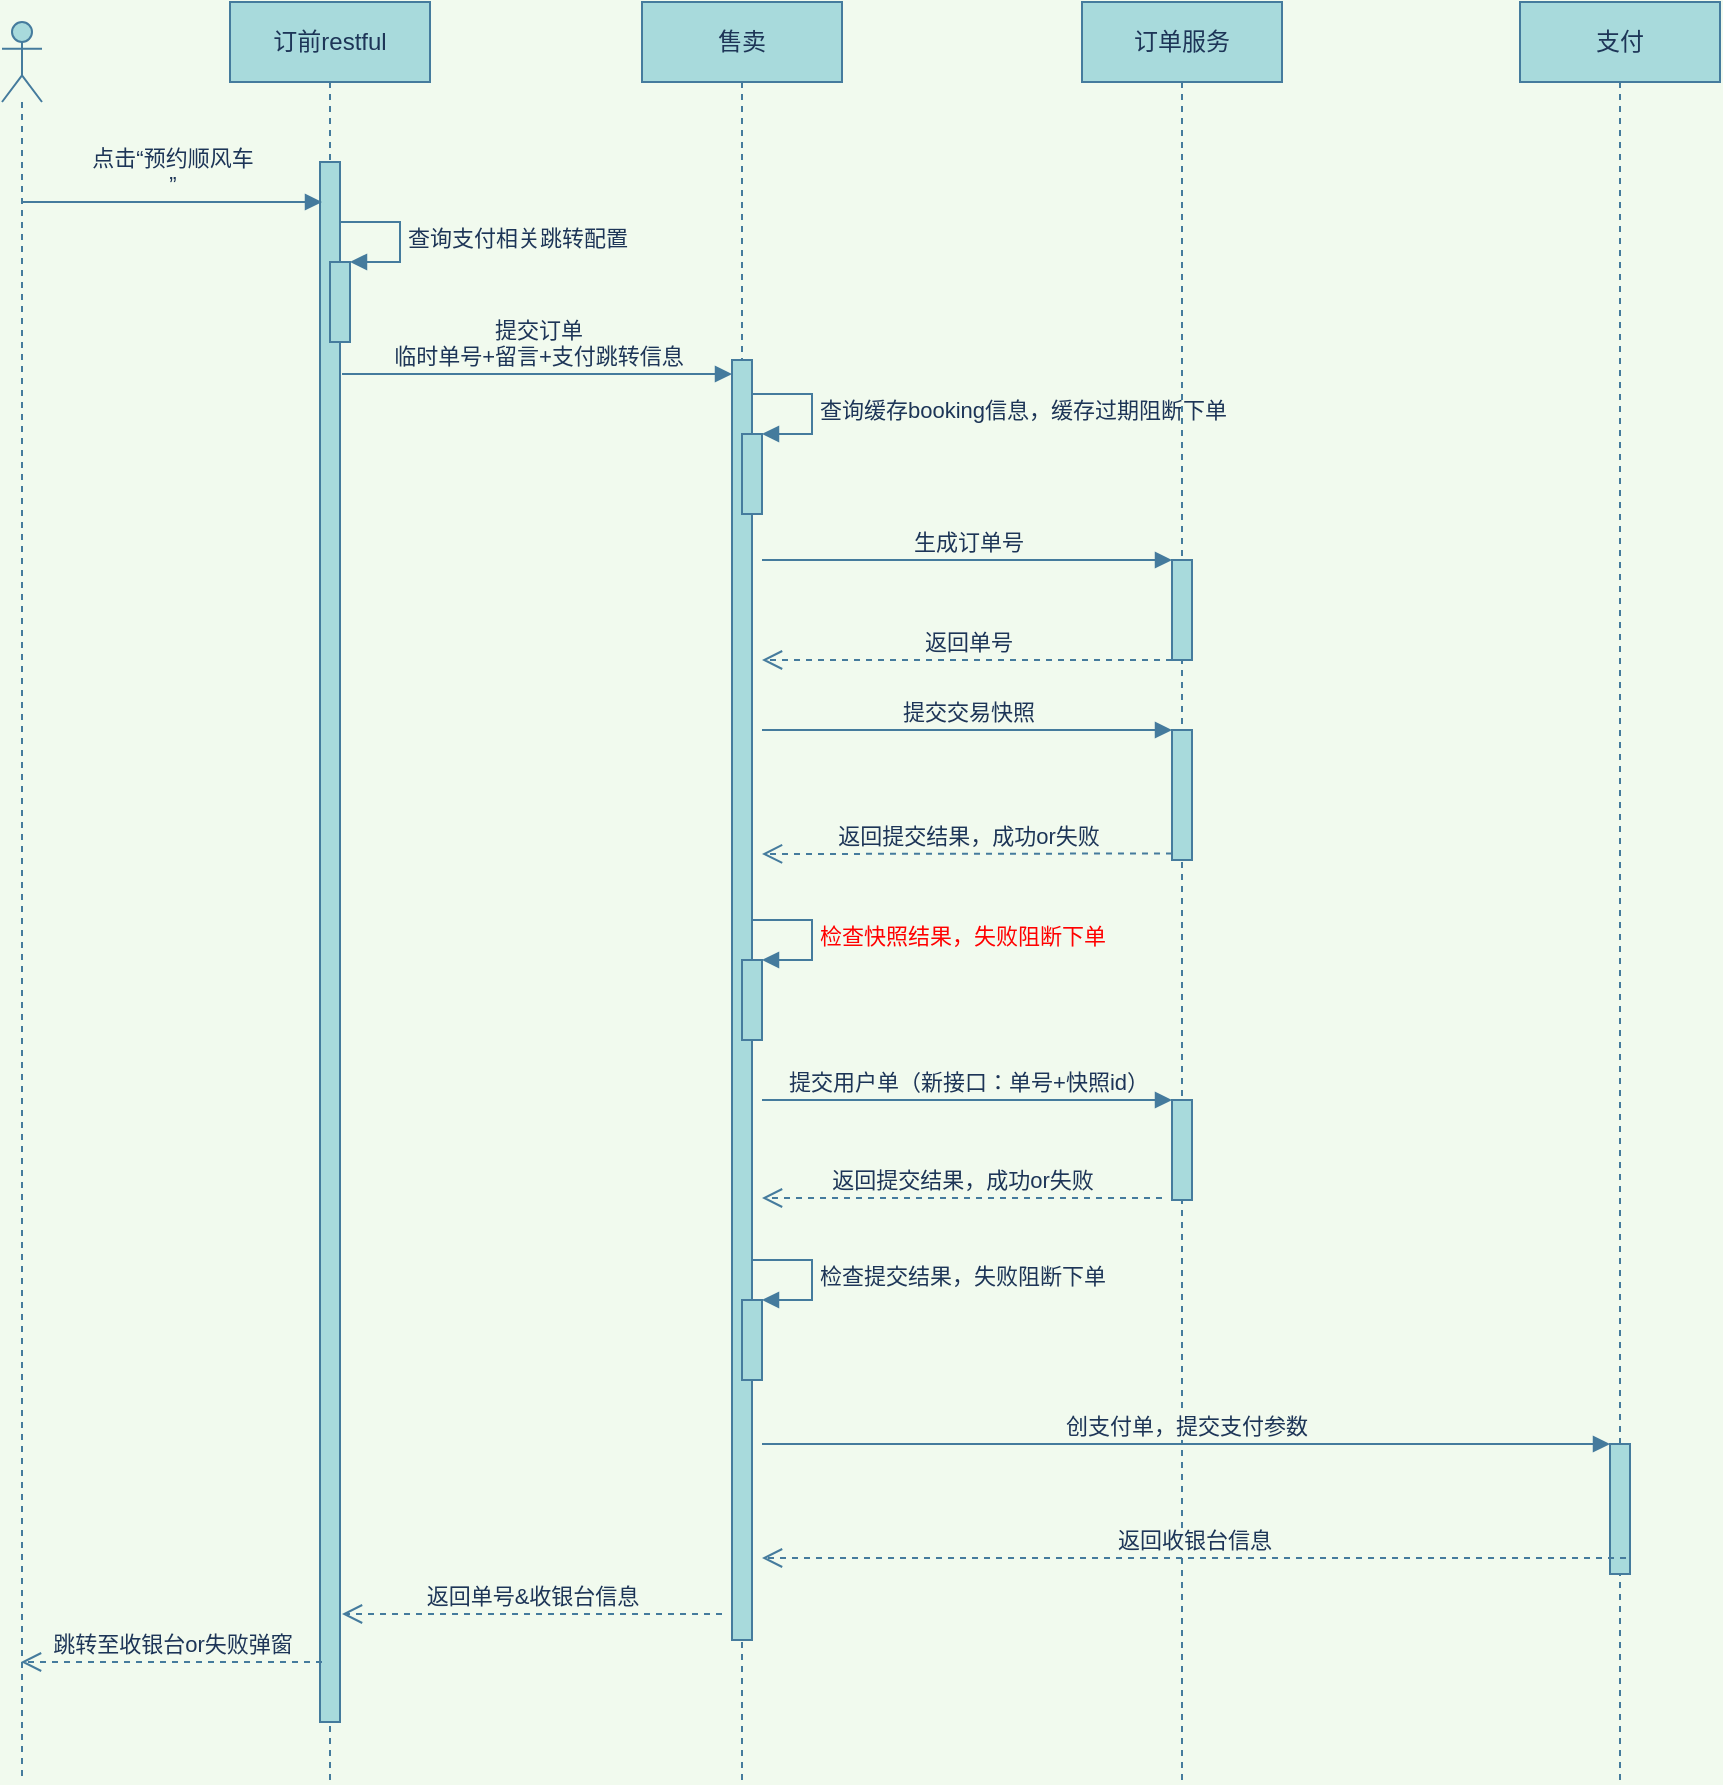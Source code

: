 <mxfile version="20.6.0" type="github">
  <diagram id="_DEBBaLEdEsoZ4SGeQ32" name="第 1 页">
    <mxGraphModel dx="977" dy="514" grid="1" gridSize="10" guides="1" tooltips="1" connect="1" arrows="1" fold="1" page="1" pageScale="1" pageWidth="827" pageHeight="1169" background="#F1FAEE" math="0" shadow="0">
      <root>
        <mxCell id="0" />
        <mxCell id="1" parent="0" />
        <mxCell id="0hYb3eVDAZXAuF7V7g39-1" value="订前restful" style="shape=umlLifeline;perimeter=lifelinePerimeter;whiteSpace=wrap;html=1;container=1;collapsible=0;recursiveResize=0;outlineConnect=0;fillColor=#A8DADC;strokeColor=#457B9D;fontColor=#1D3557;" vertex="1" parent="1">
          <mxGeometry x="174" y="70" width="100" height="890" as="geometry" />
        </mxCell>
        <mxCell id="0hYb3eVDAZXAuF7V7g39-5" value="" style="html=1;points=[];perimeter=orthogonalPerimeter;fillColor=#A8DADC;strokeColor=#457B9D;fontColor=#1D3557;" vertex="1" parent="0hYb3eVDAZXAuF7V7g39-1">
          <mxGeometry x="45" y="80" width="10" height="780" as="geometry" />
        </mxCell>
        <mxCell id="0hYb3eVDAZXAuF7V7g39-36" value="" style="html=1;points=[];perimeter=orthogonalPerimeter;strokeColor=#457B9D;fontColor=#1D3557;fillColor=#A8DADC;" vertex="1" parent="0hYb3eVDAZXAuF7V7g39-1">
          <mxGeometry x="50" y="130" width="10" height="40" as="geometry" />
        </mxCell>
        <mxCell id="0hYb3eVDAZXAuF7V7g39-37" value="查询支付相关跳转配置" style="edgeStyle=orthogonalEdgeStyle;html=1;align=left;spacingLeft=2;endArrow=block;rounded=0;entryX=1;entryY=0;labelBackgroundColor=none;strokeColor=#457B9D;fontColor=#1D3557;" edge="1" target="0hYb3eVDAZXAuF7V7g39-36" parent="0hYb3eVDAZXAuF7V7g39-1">
          <mxGeometry relative="1" as="geometry">
            <mxPoint x="55" y="110" as="sourcePoint" />
            <Array as="points">
              <mxPoint x="85" y="110" />
            </Array>
          </mxGeometry>
        </mxCell>
        <mxCell id="0hYb3eVDAZXAuF7V7g39-2" value="售卖" style="shape=umlLifeline;perimeter=lifelinePerimeter;whiteSpace=wrap;html=1;container=1;collapsible=0;recursiveResize=0;outlineConnect=0;fillColor=#A8DADC;strokeColor=#457B9D;fontColor=#1D3557;" vertex="1" parent="1">
          <mxGeometry x="380" y="70" width="100" height="890" as="geometry" />
        </mxCell>
        <mxCell id="0hYb3eVDAZXAuF7V7g39-6" value="" style="html=1;points=[];perimeter=orthogonalPerimeter;fillColor=#A8DADC;strokeColor=#457B9D;fontColor=#1D3557;" vertex="1" parent="0hYb3eVDAZXAuF7V7g39-2">
          <mxGeometry x="45" y="179" width="10" height="640" as="geometry" />
        </mxCell>
        <mxCell id="0hYb3eVDAZXAuF7V7g39-18" value="" style="html=1;points=[];perimeter=orthogonalPerimeter;fillColor=#A8DADC;strokeColor=#457B9D;fontColor=#1D3557;" vertex="1" parent="0hYb3eVDAZXAuF7V7g39-2">
          <mxGeometry x="50" y="479" width="10" height="40" as="geometry" />
        </mxCell>
        <mxCell id="0hYb3eVDAZXAuF7V7g39-19" value="&lt;font color=&quot;#ff0000&quot;&gt;检查快照结果，失败阻断下单&lt;/font&gt;" style="edgeStyle=orthogonalEdgeStyle;html=1;align=left;spacingLeft=2;endArrow=block;rounded=0;entryX=1;entryY=0;labelBackgroundColor=#F1FAEE;strokeColor=#457B9D;fontColor=#1D3557;" edge="1" target="0hYb3eVDAZXAuF7V7g39-18" parent="0hYb3eVDAZXAuF7V7g39-2">
          <mxGeometry relative="1" as="geometry">
            <mxPoint x="55" y="459" as="sourcePoint" />
            <Array as="points">
              <mxPoint x="85" y="459" />
            </Array>
          </mxGeometry>
        </mxCell>
        <mxCell id="0hYb3eVDAZXAuF7V7g39-24" value="" style="html=1;points=[];perimeter=orthogonalPerimeter;strokeColor=#457B9D;fontColor=#1D3557;fillColor=#A8DADC;" vertex="1" parent="0hYb3eVDAZXAuF7V7g39-2">
          <mxGeometry x="50" y="649" width="10" height="40" as="geometry" />
        </mxCell>
        <mxCell id="0hYb3eVDAZXAuF7V7g39-25" value="检查提交结果，失败阻断下单" style="edgeStyle=orthogonalEdgeStyle;html=1;align=left;spacingLeft=2;endArrow=block;rounded=0;entryX=1;entryY=0;strokeColor=#457B9D;fontColor=#1D3557;labelBackgroundColor=#F1FAEE;" edge="1" target="0hYb3eVDAZXAuF7V7g39-24" parent="0hYb3eVDAZXAuF7V7g39-2">
          <mxGeometry relative="1" as="geometry">
            <mxPoint x="55" y="629" as="sourcePoint" />
            <Array as="points">
              <mxPoint x="85" y="629" />
            </Array>
          </mxGeometry>
        </mxCell>
        <mxCell id="0hYb3eVDAZXAuF7V7g39-26" value="" style="html=1;points=[];perimeter=orthogonalPerimeter;strokeColor=#457B9D;fontColor=#1D3557;fillColor=#A8DADC;" vertex="1" parent="0hYb3eVDAZXAuF7V7g39-2">
          <mxGeometry x="50" y="216" width="10" height="40" as="geometry" />
        </mxCell>
        <mxCell id="0hYb3eVDAZXAuF7V7g39-27" value="查询缓存booking信息，缓存过期阻断下单" style="edgeStyle=orthogonalEdgeStyle;html=1;align=left;spacingLeft=2;endArrow=block;rounded=0;entryX=1;entryY=0;strokeColor=#457B9D;fontColor=#1D3557;labelBackgroundColor=#F1FAEE;" edge="1" target="0hYb3eVDAZXAuF7V7g39-26" parent="0hYb3eVDAZXAuF7V7g39-2">
          <mxGeometry relative="1" as="geometry">
            <mxPoint x="55" y="196" as="sourcePoint" />
            <Array as="points">
              <mxPoint x="85" y="196" />
            </Array>
          </mxGeometry>
        </mxCell>
        <mxCell id="0hYb3eVDAZXAuF7V7g39-3" value="订单服务" style="shape=umlLifeline;perimeter=lifelinePerimeter;whiteSpace=wrap;html=1;container=1;collapsible=0;recursiveResize=0;outlineConnect=0;fillColor=#A8DADC;strokeColor=#457B9D;fontColor=#1D3557;" vertex="1" parent="1">
          <mxGeometry x="600" y="70" width="100" height="890" as="geometry" />
        </mxCell>
        <mxCell id="0hYb3eVDAZXAuF7V7g39-9" value="" style="html=1;points=[];perimeter=orthogonalPerimeter;fillColor=#A8DADC;strokeColor=#457B9D;fontColor=#1D3557;" vertex="1" parent="0hYb3eVDAZXAuF7V7g39-3">
          <mxGeometry x="45" y="279" width="10" height="50" as="geometry" />
        </mxCell>
        <mxCell id="0hYb3eVDAZXAuF7V7g39-11" value="返回单号" style="html=1;verticalAlign=bottom;endArrow=open;dashed=1;endSize=8;exitX=0;exitY=0.95;rounded=0;labelBackgroundColor=#F1FAEE;strokeColor=#457B9D;fontColor=#1D3557;" edge="1" parent="0hYb3eVDAZXAuF7V7g39-3">
          <mxGeometry relative="1" as="geometry">
            <mxPoint x="-160" y="329" as="targetPoint" />
            <mxPoint x="45" y="329" as="sourcePoint" />
          </mxGeometry>
        </mxCell>
        <mxCell id="0hYb3eVDAZXAuF7V7g39-15" value="" style="html=1;points=[];perimeter=orthogonalPerimeter;fillColor=#A8DADC;strokeColor=#457B9D;fontColor=#1D3557;" vertex="1" parent="0hYb3eVDAZXAuF7V7g39-3">
          <mxGeometry x="45" y="364" width="10" height="65" as="geometry" />
        </mxCell>
        <mxCell id="0hYb3eVDAZXAuF7V7g39-20" value="" style="html=1;points=[];perimeter=orthogonalPerimeter;fontColor=#1D3557;strokeColor=#457B9D;fillColor=#A8DADC;" vertex="1" parent="0hYb3eVDAZXAuF7V7g39-3">
          <mxGeometry x="45" y="549" width="10" height="50" as="geometry" />
        </mxCell>
        <mxCell id="0hYb3eVDAZXAuF7V7g39-4" value="支付" style="shape=umlLifeline;perimeter=lifelinePerimeter;whiteSpace=wrap;html=1;container=1;collapsible=0;recursiveResize=0;outlineConnect=0;fillColor=#A8DADC;strokeColor=#457B9D;fontColor=#1D3557;" vertex="1" parent="1">
          <mxGeometry x="819" y="70" width="100" height="890" as="geometry" />
        </mxCell>
        <mxCell id="0hYb3eVDAZXAuF7V7g39-28" value="" style="html=1;points=[];perimeter=orthogonalPerimeter;strokeColor=#457B9D;fontColor=#1D3557;fillColor=#A8DADC;" vertex="1" parent="0hYb3eVDAZXAuF7V7g39-4">
          <mxGeometry x="45" y="721" width="10" height="65" as="geometry" />
        </mxCell>
        <mxCell id="0hYb3eVDAZXAuF7V7g39-7" value="提交订单&lt;br&gt;临时单号+留言+支付跳转信息" style="html=1;verticalAlign=bottom;endArrow=block;entryX=0;entryY=0;rounded=0;labelBackgroundColor=#F1FAEE;strokeColor=#457B9D;fontColor=#1D3557;" edge="1" parent="1">
          <mxGeometry relative="1" as="geometry">
            <mxPoint x="230" y="256" as="sourcePoint" />
            <mxPoint x="425" y="256.0" as="targetPoint" />
          </mxGeometry>
        </mxCell>
        <mxCell id="0hYb3eVDAZXAuF7V7g39-10" value="生成订单号" style="html=1;verticalAlign=bottom;endArrow=block;entryX=0;entryY=0;rounded=0;labelBackgroundColor=#F1FAEE;strokeColor=#457B9D;fontColor=#1D3557;" edge="1" target="0hYb3eVDAZXAuF7V7g39-9" parent="1">
          <mxGeometry relative="1" as="geometry">
            <mxPoint x="440" y="349" as="sourcePoint" />
          </mxGeometry>
        </mxCell>
        <mxCell id="0hYb3eVDAZXAuF7V7g39-16" value="提交交易快照" style="html=1;verticalAlign=bottom;endArrow=block;entryX=0;entryY=0;rounded=0;labelBackgroundColor=#F1FAEE;strokeColor=#457B9D;fontColor=#1D3557;" edge="1" target="0hYb3eVDAZXAuF7V7g39-15" parent="1">
          <mxGeometry relative="1" as="geometry">
            <mxPoint x="440" y="434" as="sourcePoint" />
          </mxGeometry>
        </mxCell>
        <mxCell id="0hYb3eVDAZXAuF7V7g39-17" value="返回提交结果，成功or失败" style="html=1;verticalAlign=bottom;endArrow=open;dashed=1;endSize=8;exitX=0;exitY=0.95;rounded=0;labelBackgroundColor=#F1FAEE;strokeColor=#457B9D;fontColor=#1D3557;" edge="1" source="0hYb3eVDAZXAuF7V7g39-15" parent="1">
          <mxGeometry relative="1" as="geometry">
            <mxPoint x="440" y="496" as="targetPoint" />
          </mxGeometry>
        </mxCell>
        <mxCell id="0hYb3eVDAZXAuF7V7g39-21" value="提交用户单（新接口：单号+快照id）" style="html=1;verticalAlign=bottom;endArrow=block;entryX=0;entryY=0;rounded=0;fontColor=#1D3557;strokeColor=#457B9D;labelBackgroundColor=#F1FAEE;" edge="1" target="0hYb3eVDAZXAuF7V7g39-20" parent="1">
          <mxGeometry relative="1" as="geometry">
            <mxPoint x="440" y="619" as="sourcePoint" />
          </mxGeometry>
        </mxCell>
        <mxCell id="0hYb3eVDAZXAuF7V7g39-23" value="返回提交结果，成功or失败" style="html=1;verticalAlign=bottom;endArrow=open;dashed=1;endSize=8;rounded=0;strokeColor=#457B9D;fontColor=#1D3557;labelBackgroundColor=#F1FAEE;" edge="1" parent="1">
          <mxGeometry relative="1" as="geometry">
            <mxPoint x="640" y="668" as="sourcePoint" />
            <mxPoint x="440" y="668" as="targetPoint" />
          </mxGeometry>
        </mxCell>
        <mxCell id="0hYb3eVDAZXAuF7V7g39-29" value="创支付单，提交支付参数" style="html=1;verticalAlign=bottom;endArrow=block;entryX=0;entryY=0;rounded=0;strokeColor=#457B9D;fontColor=#1D3557;labelBackgroundColor=#F1FAEE;" edge="1" target="0hYb3eVDAZXAuF7V7g39-28" parent="1">
          <mxGeometry relative="1" as="geometry">
            <mxPoint x="440" y="791" as="sourcePoint" />
          </mxGeometry>
        </mxCell>
        <mxCell id="0hYb3eVDAZXAuF7V7g39-30" value="返回收银台信息" style="html=1;verticalAlign=bottom;endArrow=open;dashed=1;endSize=8;exitX=0;exitY=0.95;rounded=0;strokeColor=#457B9D;fontColor=#1D3557;labelBackgroundColor=#F1FAEE;" edge="1" parent="1">
          <mxGeometry relative="1" as="geometry">
            <mxPoint x="440" y="848" as="targetPoint" />
            <mxPoint x="872" y="848" as="sourcePoint" />
          </mxGeometry>
        </mxCell>
        <mxCell id="0hYb3eVDAZXAuF7V7g39-31" value="" style="shape=umlLifeline;participant=umlActor;perimeter=lifelinePerimeter;whiteSpace=wrap;html=1;container=1;collapsible=0;recursiveResize=0;verticalAlign=top;spacingTop=36;outlineConnect=0;strokeColor=#457B9D;fontColor=#1D3557;fillColor=#A8DADC;" vertex="1" parent="1">
          <mxGeometry x="60" y="80" width="20" height="880" as="geometry" />
        </mxCell>
        <mxCell id="0hYb3eVDAZXAuF7V7g39-32" value="点击“预约顺风车&lt;br&gt;”" style="html=1;verticalAlign=bottom;endArrow=block;rounded=0;strokeColor=#457B9D;fontColor=#1D3557;labelBackgroundColor=none;" edge="1" parent="0hYb3eVDAZXAuF7V7g39-31">
          <mxGeometry width="80" relative="1" as="geometry">
            <mxPoint x="10" y="90" as="sourcePoint" />
            <mxPoint x="160" y="90" as="targetPoint" />
          </mxGeometry>
        </mxCell>
        <mxCell id="0hYb3eVDAZXAuF7V7g39-33" value="返回单号&amp;amp;收银台信息" style="html=1;verticalAlign=bottom;endArrow=open;dashed=1;endSize=8;rounded=0;strokeColor=#457B9D;fontColor=#1D3557;labelBackgroundColor=#F1FAEE;" edge="1" parent="1">
          <mxGeometry relative="1" as="geometry">
            <mxPoint x="420" y="876" as="sourcePoint" />
            <mxPoint x="230" y="876" as="targetPoint" />
          </mxGeometry>
        </mxCell>
        <mxCell id="0hYb3eVDAZXAuF7V7g39-34" value="跳转至收银台or失败弹窗" style="html=1;verticalAlign=bottom;endArrow=open;dashed=1;endSize=8;rounded=0;strokeColor=#457B9D;fontColor=#1D3557;labelBackgroundColor=#F1FAEE;" edge="1" parent="1">
          <mxGeometry relative="1" as="geometry">
            <mxPoint x="220" y="900" as="sourcePoint" />
            <mxPoint x="69.5" y="900" as="targetPoint" />
          </mxGeometry>
        </mxCell>
      </root>
    </mxGraphModel>
  </diagram>
</mxfile>
